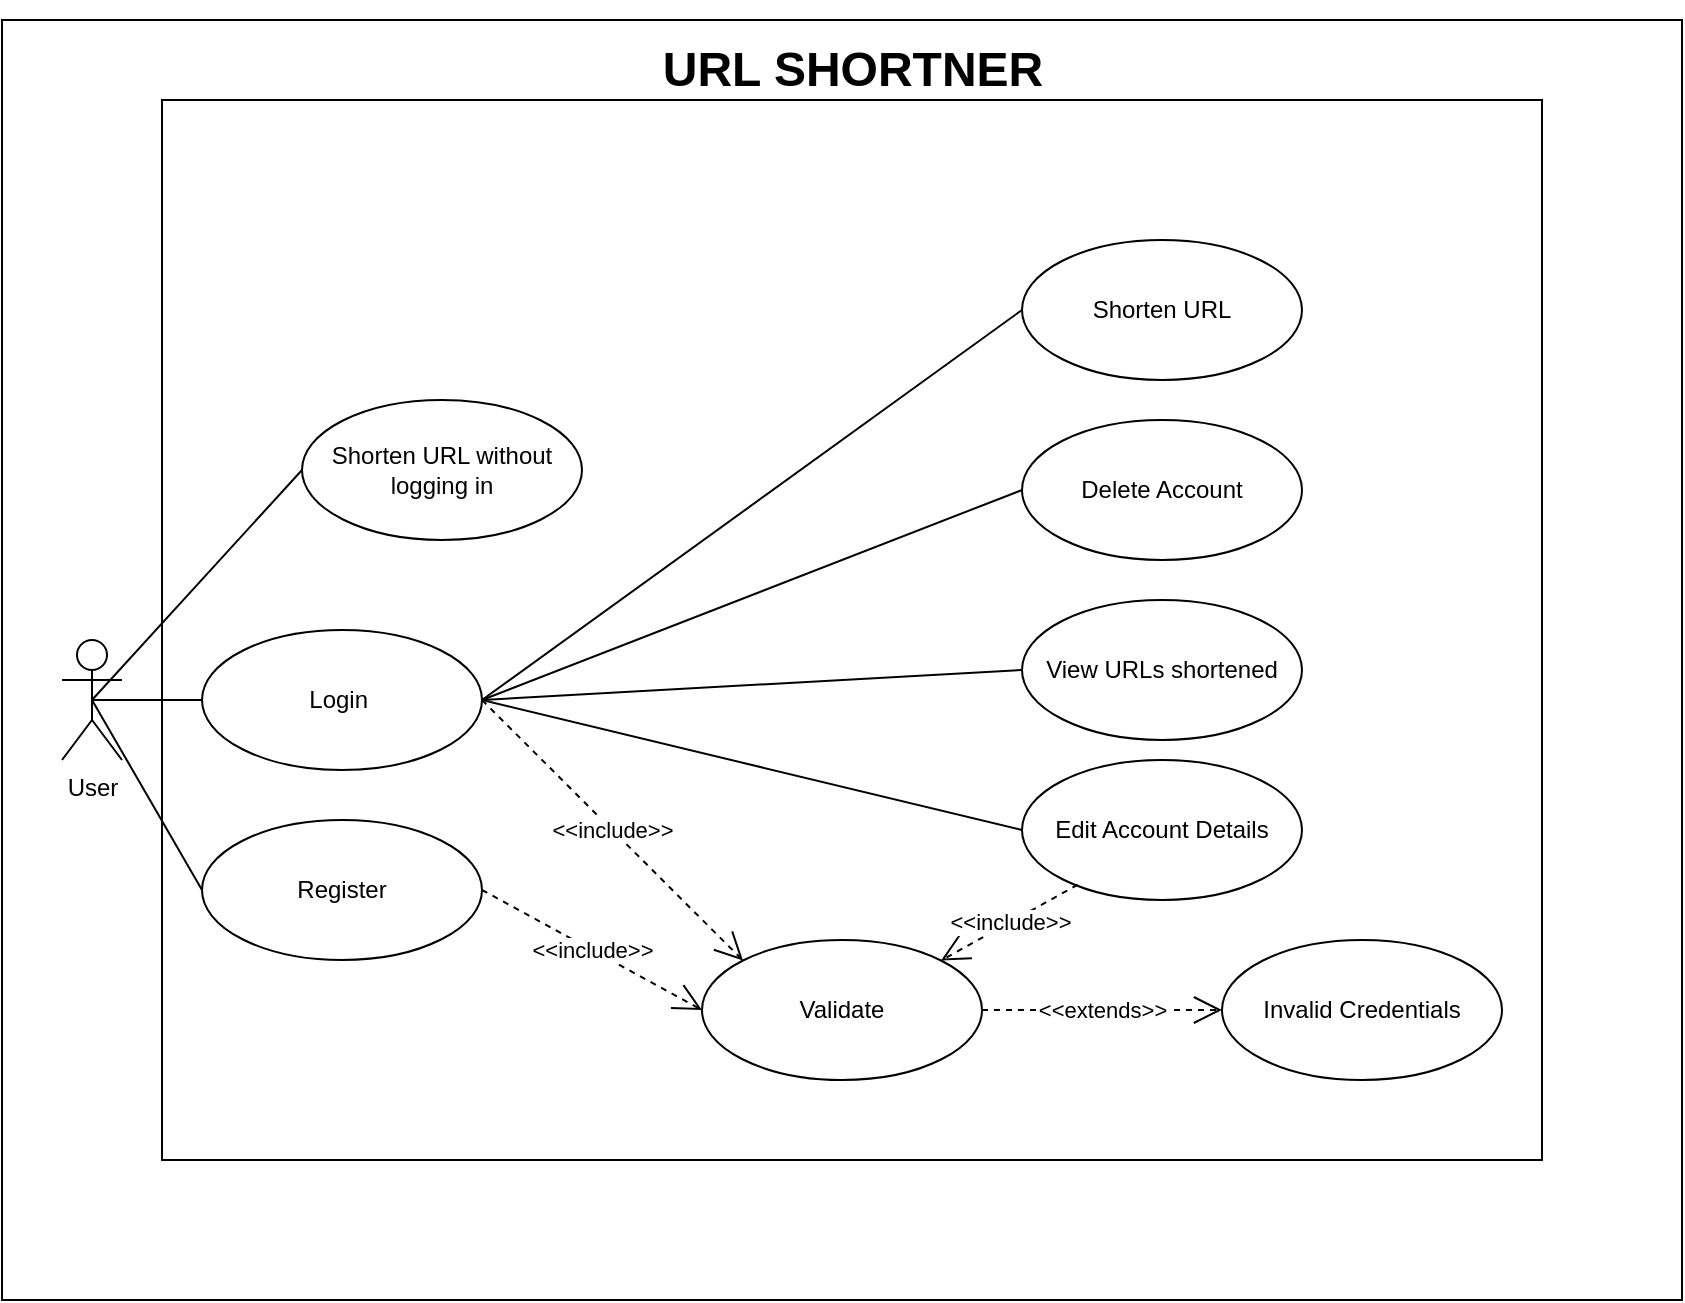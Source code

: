 <mxfile version="27.0.9" pages="2">
  <diagram name="Use Case" id="kixrtDQn0MhDK0_qlTW3">
    <mxGraphModel dx="1709" dy="2057" grid="1" gridSize="10" guides="1" tooltips="1" connect="1" arrows="1" fold="1" page="1" pageScale="1" pageWidth="827" pageHeight="1169" math="0" shadow="0">
      <root>
        <mxCell id="0" />
        <mxCell id="1" parent="0" />
        <mxCell id="F0EFldAOLX5BfxiBOSsr-1" value="" style="rounded=0;whiteSpace=wrap;html=1;" vertex="1" parent="1">
          <mxGeometry x="50" width="840" height="640" as="geometry" />
        </mxCell>
        <mxCell id="sbd4OFcNJ4qo5RyhJCr4-1" value="" style="rounded=0;whiteSpace=wrap;html=1;" parent="1" vertex="1">
          <mxGeometry x="130" y="40" width="690" height="530" as="geometry" />
        </mxCell>
        <mxCell id="sbd4OFcNJ4qo5RyhJCr4-2" value="User" style="shape=umlActor;verticalLabelPosition=bottom;verticalAlign=top;html=1;outlineConnect=0;" parent="1" vertex="1">
          <mxGeometry x="80" y="310" width="30" height="60" as="geometry" />
        </mxCell>
        <mxCell id="sbd4OFcNJ4qo5RyhJCr4-3" value="Shorten URL without logging in" style="ellipse;whiteSpace=wrap;html=1;" parent="1" vertex="1">
          <mxGeometry x="200" y="190" width="140" height="70" as="geometry" />
        </mxCell>
        <mxCell id="sbd4OFcNJ4qo5RyhJCr4-4" value="Login&amp;nbsp;" style="ellipse;whiteSpace=wrap;html=1;" parent="1" vertex="1">
          <mxGeometry x="150" y="305" width="140" height="70" as="geometry" />
        </mxCell>
        <mxCell id="sbd4OFcNJ4qo5RyhJCr4-5" value="Register" style="ellipse;whiteSpace=wrap;html=1;" parent="1" vertex="1">
          <mxGeometry x="150" y="400" width="140" height="70" as="geometry" />
        </mxCell>
        <mxCell id="sbd4OFcNJ4qo5RyhJCr4-7" value="" style="endArrow=none;html=1;rounded=0;exitX=0.5;exitY=0.5;exitDx=0;exitDy=0;exitPerimeter=0;entryX=0;entryY=0.5;entryDx=0;entryDy=0;" parent="1" source="sbd4OFcNJ4qo5RyhJCr4-2" target="sbd4OFcNJ4qo5RyhJCr4-3" edge="1">
          <mxGeometry width="50" height="50" relative="1" as="geometry">
            <mxPoint x="390" y="330" as="sourcePoint" />
            <mxPoint x="440" y="280" as="targetPoint" />
          </mxGeometry>
        </mxCell>
        <mxCell id="sbd4OFcNJ4qo5RyhJCr4-8" value="" style="endArrow=none;html=1;rounded=0;exitX=0.5;exitY=0.5;exitDx=0;exitDy=0;exitPerimeter=0;entryX=0;entryY=0.5;entryDx=0;entryDy=0;" parent="1" source="sbd4OFcNJ4qo5RyhJCr4-2" target="sbd4OFcNJ4qo5RyhJCr4-4" edge="1">
          <mxGeometry width="50" height="50" relative="1" as="geometry">
            <mxPoint x="390" y="330" as="sourcePoint" />
            <mxPoint x="440" y="280" as="targetPoint" />
          </mxGeometry>
        </mxCell>
        <mxCell id="sbd4OFcNJ4qo5RyhJCr4-9" value="" style="endArrow=none;html=1;rounded=0;exitX=0.5;exitY=0.5;exitDx=0;exitDy=0;exitPerimeter=0;entryX=0;entryY=0.5;entryDx=0;entryDy=0;" parent="1" source="sbd4OFcNJ4qo5RyhJCr4-2" target="sbd4OFcNJ4qo5RyhJCr4-5" edge="1">
          <mxGeometry width="50" height="50" relative="1" as="geometry">
            <mxPoint x="390" y="330" as="sourcePoint" />
            <mxPoint x="440" y="280" as="targetPoint" />
          </mxGeometry>
        </mxCell>
        <mxCell id="sbd4OFcNJ4qo5RyhJCr4-12" value="Validate" style="ellipse;whiteSpace=wrap;html=1;" parent="1" vertex="1">
          <mxGeometry x="400" y="460" width="140" height="70" as="geometry" />
        </mxCell>
        <mxCell id="sbd4OFcNJ4qo5RyhJCr4-13" value="Delete Account" style="ellipse;whiteSpace=wrap;html=1;" parent="1" vertex="1">
          <mxGeometry x="560" y="200" width="140" height="70" as="geometry" />
        </mxCell>
        <mxCell id="sbd4OFcNJ4qo5RyhJCr4-14" value="Edit Account Details" style="ellipse;whiteSpace=wrap;html=1;" parent="1" vertex="1">
          <mxGeometry x="560" y="370" width="140" height="70" as="geometry" />
        </mxCell>
        <mxCell id="sbd4OFcNJ4qo5RyhJCr4-15" value="Shorten URL&lt;span style=&quot;color: rgba(0, 0, 0, 0); font-family: monospace; font-size: 0px; text-align: start; text-wrap-mode: nowrap;&quot;&gt;%3CmxGraphModel%3E%3Croot%3E%3CmxCell%20id%3D%220%22%2F%3E%3CmxCell%20id%3D%221%22%20parent%3D%220%22%2F%3E%3CmxCell%20id%3D%222%22%20value%3D%22Delete%20Account%22%20style%3D%22ellipse%3BwhiteSpace%3Dwrap%3Bhtml%3D1%3B%22%20vertex%3D%221%22%20parent%3D%221%22%3E%3CmxGeometry%20x%3D%22330%22%20y%3D%22300%22%20width%3D%22140%22%20height%3D%2270%22%20as%3D%22geometry%22%2F%3E%3C%2FmxCell%3E%3C%2Froot%3E%3C%2FmxGraphModel%3E&lt;/span&gt;&lt;span style=&quot;color: rgba(0, 0, 0, 0); font-family: monospace; font-size: 0px; text-align: start; text-wrap-mode: nowrap;&quot;&gt;%3CmxGraphModel%3E%3Croot%3E%3CmxCell%20id%3D%220%22%2F%3E%3CmxCell%20id%3D%221%22%20parent%3D%220%22%2F%3E%3CmxCell%20id%3D%222%22%20value%3D%22Delete%20Account%22%20style%3D%22ellipse%3BwhiteSpace%3Dwrap%3Bhtml%3D1%3B%22%20vertex%3D%221%22%20parent%3D%221%22%3E%3CmxGeometry%20x%3D%22330%22%20y%3D%22300%22%20width%3D%22140%22%20height%3D%2270%22%20as%3D%22geometry%22%2F%3E%3C%2FmxCell%3E%3C%2Froot%3E%3C%2FmxGraphModel%3E&lt;/span&gt;" style="ellipse;whiteSpace=wrap;html=1;" parent="1" vertex="1">
          <mxGeometry x="560" y="110" width="140" height="70" as="geometry" />
        </mxCell>
        <mxCell id="sbd4OFcNJ4qo5RyhJCr4-16" value="View URLs shortened" style="ellipse;whiteSpace=wrap;html=1;" parent="1" vertex="1">
          <mxGeometry x="560" y="290" width="140" height="70" as="geometry" />
        </mxCell>
        <mxCell id="sbd4OFcNJ4qo5RyhJCr4-17" value="" style="endArrow=none;html=1;rounded=0;entryX=0;entryY=0.5;entryDx=0;entryDy=0;exitX=1;exitY=0.5;exitDx=0;exitDy=0;" parent="1" source="sbd4OFcNJ4qo5RyhJCr4-4" target="sbd4OFcNJ4qo5RyhJCr4-15" edge="1">
          <mxGeometry width="50" height="50" relative="1" as="geometry">
            <mxPoint x="400" y="420" as="sourcePoint" />
            <mxPoint x="450" y="370" as="targetPoint" />
          </mxGeometry>
        </mxCell>
        <mxCell id="sbd4OFcNJ4qo5RyhJCr4-18" value="" style="endArrow=none;html=1;rounded=0;exitX=1;exitY=0.5;exitDx=0;exitDy=0;entryX=0;entryY=0.5;entryDx=0;entryDy=0;" parent="1" source="sbd4OFcNJ4qo5RyhJCr4-4" target="sbd4OFcNJ4qo5RyhJCr4-13" edge="1">
          <mxGeometry width="50" height="50" relative="1" as="geometry">
            <mxPoint x="290" y="495" as="sourcePoint" />
            <mxPoint x="343" y="350" as="targetPoint" />
          </mxGeometry>
        </mxCell>
        <mxCell id="sbd4OFcNJ4qo5RyhJCr4-19" value="" style="endArrow=none;html=1;rounded=0;exitX=1;exitY=0.5;exitDx=0;exitDy=0;entryX=0;entryY=0.5;entryDx=0;entryDy=0;" parent="1" source="sbd4OFcNJ4qo5RyhJCr4-4" target="sbd4OFcNJ4qo5RyhJCr4-14" edge="1">
          <mxGeometry width="50" height="50" relative="1" as="geometry">
            <mxPoint x="280" y="395" as="sourcePoint" />
            <mxPoint x="333" y="350" as="targetPoint" />
          </mxGeometry>
        </mxCell>
        <mxCell id="sbd4OFcNJ4qo5RyhJCr4-22" value="" style="endArrow=none;html=1;rounded=0;exitX=1;exitY=0.5;exitDx=0;exitDy=0;entryX=0;entryY=0.5;entryDx=0;entryDy=0;" parent="1" source="sbd4OFcNJ4qo5RyhJCr4-4" target="sbd4OFcNJ4qo5RyhJCr4-16" edge="1">
          <mxGeometry width="50" height="50" relative="1" as="geometry">
            <mxPoint x="360" y="365" as="sourcePoint" />
            <mxPoint x="510" y="310" as="targetPoint" />
          </mxGeometry>
        </mxCell>
        <mxCell id="sbd4OFcNJ4qo5RyhJCr4-23" value="&amp;lt;&amp;lt;include&amp;gt;&amp;gt;" style="endArrow=open;endSize=12;dashed=1;html=1;rounded=0;exitX=1;exitY=0.5;exitDx=0;exitDy=0;entryX=0;entryY=0.5;entryDx=0;entryDy=0;" parent="1" source="sbd4OFcNJ4qo5RyhJCr4-5" target="sbd4OFcNJ4qo5RyhJCr4-12" edge="1">
          <mxGeometry width="160" relative="1" as="geometry">
            <mxPoint x="490" y="360" as="sourcePoint" />
            <mxPoint x="650" y="360" as="targetPoint" />
          </mxGeometry>
        </mxCell>
        <mxCell id="sbd4OFcNJ4qo5RyhJCr4-26" value="&amp;lt;&amp;lt;include&amp;gt;&amp;gt;" style="endArrow=open;endSize=12;dashed=1;html=1;rounded=0;exitX=1;exitY=0.5;exitDx=0;exitDy=0;entryX=0;entryY=0;entryDx=0;entryDy=0;" parent="1" source="sbd4OFcNJ4qo5RyhJCr4-4" target="sbd4OFcNJ4qo5RyhJCr4-12" edge="1">
          <mxGeometry width="160" relative="1" as="geometry">
            <mxPoint x="290" y="440" as="sourcePoint" />
            <mxPoint x="331" y="485" as="targetPoint" />
          </mxGeometry>
        </mxCell>
        <mxCell id="sbd4OFcNJ4qo5RyhJCr4-28" value="Invalid Credentials" style="ellipse;whiteSpace=wrap;html=1;" parent="1" vertex="1">
          <mxGeometry x="660" y="460" width="140" height="70" as="geometry" />
        </mxCell>
        <mxCell id="sbd4OFcNJ4qo5RyhJCr4-29" value="&amp;lt;&amp;lt;extends&amp;gt;&amp;gt;" style="endArrow=open;endSize=12;dashed=1;html=1;rounded=0;entryX=0;entryY=0.5;entryDx=0;entryDy=0;exitX=1;exitY=0.5;exitDx=0;exitDy=0;" parent="1" source="sbd4OFcNJ4qo5RyhJCr4-12" target="sbd4OFcNJ4qo5RyhJCr4-28" edge="1">
          <mxGeometry width="160" relative="1" as="geometry">
            <mxPoint x="650" y="340" as="sourcePoint" />
            <mxPoint x="490" y="340" as="targetPoint" />
            <mxPoint as="offset" />
          </mxGeometry>
        </mxCell>
        <mxCell id="FxyXPH0B5JIi9b4XeRQZ-2" value="&amp;lt;&amp;lt;include&amp;gt;&amp;gt;" style="endArrow=open;endSize=12;dashed=1;html=1;rounded=0;entryX=1;entryY=0;entryDx=0;entryDy=0;exitX=0.199;exitY=0.891;exitDx=0;exitDy=0;exitPerimeter=0;" parent="1" source="sbd4OFcNJ4qo5RyhJCr4-14" target="sbd4OFcNJ4qo5RyhJCr4-12" edge="1">
          <mxGeometry width="160" relative="1" as="geometry">
            <mxPoint x="650" y="400" as="sourcePoint" />
            <mxPoint x="810" y="400" as="targetPoint" />
          </mxGeometry>
        </mxCell>
        <mxCell id="-KgpDp_r5ZCXZlK76qKX-1" value="&lt;h1&gt;&lt;font style=&quot;font-size: 24px;&quot;&gt;URL SHORTNER&lt;/font&gt;&lt;/h1&gt;" style="text;html=1;align=center;verticalAlign=middle;resizable=0;points=[];autosize=1;strokeColor=none;fillColor=none;" parent="1" vertex="1">
          <mxGeometry x="370" y="-10" width="210" height="70" as="geometry" />
        </mxCell>
      </root>
    </mxGraphModel>
  </diagram>
  <diagram id="GWI04MvHaT7g4ANawzWU" name="Class Diagram">
    <mxGraphModel dx="1111" dy="1746" grid="1" gridSize="10" guides="1" tooltips="1" connect="1" arrows="1" fold="1" page="1" pageScale="1" pageWidth="827" pageHeight="1169" math="0" shadow="0">
      <root>
        <mxCell id="0" />
        <mxCell id="1" parent="0" />
        <mxCell id="rrAxvfvYzbiEd9fzcFo0-1" value="URL" style="swimlane;fontStyle=1;align=center;verticalAlign=top;childLayout=stackLayout;horizontal=1;startSize=26;horizontalStack=0;resizeParent=1;resizeParentMax=0;resizeLast=0;collapsible=1;marginBottom=0;whiteSpace=wrap;html=1;" parent="1" vertex="1">
          <mxGeometry x="90" y="240" width="190" height="216" as="geometry" />
        </mxCell>
        <mxCell id="rrAxvfvYzbiEd9fzcFo0-2" value="- userId: String" style="text;strokeColor=none;fillColor=none;align=left;verticalAlign=top;spacingLeft=4;spacingRight=4;overflow=hidden;rotatable=0;points=[[0,0.5],[1,0.5]];portConstraint=eastwest;whiteSpace=wrap;html=1;" parent="rrAxvfvYzbiEd9fzcFo0-1" vertex="1">
          <mxGeometry y="26" width="190" height="26" as="geometry" />
        </mxCell>
        <mxCell id="rrAxvfvYzbiEd9fzcFo0-15" value="- original: String" style="text;strokeColor=none;fillColor=none;align=left;verticalAlign=top;spacingLeft=4;spacingRight=4;overflow=hidden;rotatable=0;points=[[0,0.5],[1,0.5]];portConstraint=eastwest;whiteSpace=wrap;html=1;" parent="rrAxvfvYzbiEd9fzcFo0-1" vertex="1">
          <mxGeometry y="52" width="190" height="26" as="geometry" />
        </mxCell>
        <mxCell id="rrAxvfvYzbiEd9fzcFo0-16" value="- shorten: String" style="text;strokeColor=none;fillColor=none;align=left;verticalAlign=top;spacingLeft=4;spacingRight=4;overflow=hidden;rotatable=0;points=[[0,0.5],[1,0.5]];portConstraint=eastwest;whiteSpace=wrap;html=1;" parent="rrAxvfvYzbiEd9fzcFo0-1" vertex="1">
          <mxGeometry y="78" width="190" height="26" as="geometry" />
        </mxCell>
        <mxCell id="rrAxvfvYzbiEd9fzcFo0-18" value="- clicks: int" style="text;strokeColor=none;fillColor=none;align=left;verticalAlign=top;spacingLeft=4;spacingRight=4;overflow=hidden;rotatable=0;points=[[0,0.5],[1,0.5]];portConstraint=eastwest;whiteSpace=wrap;html=1;" parent="rrAxvfvYzbiEd9fzcFo0-1" vertex="1">
          <mxGeometry y="104" width="190" height="26" as="geometry" />
        </mxCell>
        <mxCell id="rrAxvfvYzbiEd9fzcFo0-17" value="- createdOn: Instant" style="text;strokeColor=none;fillColor=none;align=left;verticalAlign=top;spacingLeft=4;spacingRight=4;overflow=hidden;rotatable=0;points=[[0,0.5],[1,0.5]];portConstraint=eastwest;whiteSpace=wrap;html=1;" parent="rrAxvfvYzbiEd9fzcFo0-1" vertex="1">
          <mxGeometry y="130" width="190" height="26" as="geometry" />
        </mxCell>
        <mxCell id="rrAxvfvYzbiEd9fzcFo0-45" value="- dateOfLastAccessed: Instant" style="text;strokeColor=none;fillColor=none;align=left;verticalAlign=top;spacingLeft=4;spacingRight=4;overflow=hidden;rotatable=0;points=[[0,0.5],[1,0.5]];portConstraint=eastwest;whiteSpace=wrap;html=1;" parent="rrAxvfvYzbiEd9fzcFo0-1" vertex="1">
          <mxGeometry y="156" width="190" height="26" as="geometry" />
        </mxCell>
        <mxCell id="rrAxvfvYzbiEd9fzcFo0-3" value="" style="line;strokeWidth=1;fillColor=none;align=left;verticalAlign=middle;spacingTop=-1;spacingLeft=3;spacingRight=3;rotatable=0;labelPosition=right;points=[];portConstraint=eastwest;strokeColor=inherit;" parent="rrAxvfvYzbiEd9fzcFo0-1" vertex="1">
          <mxGeometry y="182" width="190" height="8" as="geometry" />
        </mxCell>
        <mxCell id="rrAxvfvYzbiEd9fzcFo0-4" value="+ Setters and Getters" style="text;strokeColor=none;fillColor=none;align=left;verticalAlign=top;spacingLeft=4;spacingRight=4;overflow=hidden;rotatable=0;points=[[0,0.5],[1,0.5]];portConstraint=eastwest;whiteSpace=wrap;html=1;" parent="rrAxvfvYzbiEd9fzcFo0-1" vertex="1">
          <mxGeometry y="190" width="190" height="26" as="geometry" />
        </mxCell>
        <mxCell id="rrAxvfvYzbiEd9fzcFo0-5" value="User" style="swimlane;fontStyle=1;align=center;verticalAlign=top;childLayout=stackLayout;horizontal=1;startSize=26;horizontalStack=0;resizeParent=1;resizeParentMax=0;resizeLast=0;collapsible=1;marginBottom=0;whiteSpace=wrap;html=1;" parent="1" vertex="1">
          <mxGeometry x="440" y="230" width="160" height="242" as="geometry" />
        </mxCell>
        <mxCell id="rrAxvfvYzbiEd9fzcFo0-13" value="- id: String" style="text;strokeColor=none;fillColor=none;align=left;verticalAlign=top;spacingLeft=4;spacingRight=4;overflow=hidden;rotatable=0;points=[[0,0.5],[1,0.5]];portConstraint=eastwest;whiteSpace=wrap;html=1;" parent="rrAxvfvYzbiEd9fzcFo0-5" vertex="1">
          <mxGeometry y="26" width="160" height="26" as="geometry" />
        </mxCell>
        <mxCell id="rrAxvfvYzbiEd9fzcFo0-6" value="- firstname: String" style="text;strokeColor=none;fillColor=none;align=left;verticalAlign=top;spacingLeft=4;spacingRight=4;overflow=hidden;rotatable=0;points=[[0,0.5],[1,0.5]];portConstraint=eastwest;whiteSpace=wrap;html=1;" parent="rrAxvfvYzbiEd9fzcFo0-5" vertex="1">
          <mxGeometry y="52" width="160" height="26" as="geometry" />
        </mxCell>
        <mxCell id="rrAxvfvYzbiEd9fzcFo0-9" value="- lastname: String" style="text;strokeColor=none;fillColor=none;align=left;verticalAlign=top;spacingLeft=4;spacingRight=4;overflow=hidden;rotatable=0;points=[[0,0.5],[1,0.5]];portConstraint=eastwest;whiteSpace=wrap;html=1;" parent="rrAxvfvYzbiEd9fzcFo0-5" vertex="1">
          <mxGeometry y="78" width="160" height="26" as="geometry" />
        </mxCell>
        <mxCell id="rrAxvfvYzbiEd9fzcFo0-10" value="- username: String" style="text;strokeColor=none;fillColor=none;align=left;verticalAlign=top;spacingLeft=4;spacingRight=4;overflow=hidden;rotatable=0;points=[[0,0.5],[1,0.5]];portConstraint=eastwest;whiteSpace=wrap;html=1;" parent="rrAxvfvYzbiEd9fzcFo0-5" vertex="1">
          <mxGeometry y="104" width="160" height="26" as="geometry" />
        </mxCell>
        <mxCell id="rrAxvfvYzbiEd9fzcFo0-11" value="- email: String" style="text;strokeColor=none;fillColor=none;align=left;verticalAlign=top;spacingLeft=4;spacingRight=4;overflow=hidden;rotatable=0;points=[[0,0.5],[1,0.5]];portConstraint=eastwest;whiteSpace=wrap;html=1;" parent="rrAxvfvYzbiEd9fzcFo0-5" vertex="1">
          <mxGeometry y="130" width="160" height="26" as="geometry" />
        </mxCell>
        <mxCell id="rrAxvfvYzbiEd9fzcFo0-12" value="- createdOn: Instant" style="text;strokeColor=none;fillColor=none;align=left;verticalAlign=top;spacingLeft=4;spacingRight=4;overflow=hidden;rotatable=0;points=[[0,0.5],[1,0.5]];portConstraint=eastwest;whiteSpace=wrap;html=1;" parent="rrAxvfvYzbiEd9fzcFo0-5" vertex="1">
          <mxGeometry y="156" width="160" height="26" as="geometry" />
        </mxCell>
        <mxCell id="rrAxvfvYzbiEd9fzcFo0-14" value="- lastModified: Instant" style="text;strokeColor=none;fillColor=none;align=left;verticalAlign=top;spacingLeft=4;spacingRight=4;overflow=hidden;rotatable=0;points=[[0,0.5],[1,0.5]];portConstraint=eastwest;whiteSpace=wrap;html=1;" parent="rrAxvfvYzbiEd9fzcFo0-5" vertex="1">
          <mxGeometry y="182" width="160" height="26" as="geometry" />
        </mxCell>
        <mxCell id="rrAxvfvYzbiEd9fzcFo0-7" value="" style="line;strokeWidth=1;fillColor=none;align=left;verticalAlign=middle;spacingTop=-1;spacingLeft=3;spacingRight=3;rotatable=0;labelPosition=right;points=[];portConstraint=eastwest;strokeColor=inherit;" parent="rrAxvfvYzbiEd9fzcFo0-5" vertex="1">
          <mxGeometry y="208" width="160" height="8" as="geometry" />
        </mxCell>
        <mxCell id="rrAxvfvYzbiEd9fzcFo0-8" value="+ Setters and Getters" style="text;strokeColor=none;fillColor=none;align=left;verticalAlign=top;spacingLeft=4;spacingRight=4;overflow=hidden;rotatable=0;points=[[0,0.5],[1,0.5]];portConstraint=eastwest;whiteSpace=wrap;html=1;" parent="rrAxvfvYzbiEd9fzcFo0-5" vertex="1">
          <mxGeometry y="216" width="160" height="26" as="geometry" />
        </mxCell>
        <mxCell id="rrAxvfvYzbiEd9fzcFo0-21" value="URLRepo" style="swimlane;fontStyle=1;align=center;verticalAlign=top;childLayout=stackLayout;horizontal=1;startSize=26;horizontalStack=0;resizeParent=1;resizeParentMax=0;resizeLast=0;collapsible=1;marginBottom=0;whiteSpace=wrap;html=1;" parent="1" vertex="1">
          <mxGeometry x="70" y="-200" width="160" height="216" as="geometry" />
        </mxCell>
        <mxCell id="rrAxvfvYzbiEd9fzcFo0-22" value="- urlRepo: List&amp;lt;URL&amp;gt;" style="text;strokeColor=none;fillColor=none;align=left;verticalAlign=top;spacingLeft=4;spacingRight=4;overflow=hidden;rotatable=0;points=[[0,0.5],[1,0.5]];portConstraint=eastwest;whiteSpace=wrap;html=1;" parent="rrAxvfvYzbiEd9fzcFo0-21" vertex="1">
          <mxGeometry y="26" width="160" height="26" as="geometry" />
        </mxCell>
        <mxCell id="rrAxvfvYzbiEd9fzcFo0-23" value="" style="line;strokeWidth=1;fillColor=none;align=left;verticalAlign=middle;spacingTop=-1;spacingLeft=3;spacingRight=3;rotatable=0;labelPosition=right;points=[];portConstraint=eastwest;strokeColor=inherit;" parent="rrAxvfvYzbiEd9fzcFo0-21" vertex="1">
          <mxGeometry y="52" width="160" height="8" as="geometry" />
        </mxCell>
        <mxCell id="rrAxvfvYzbiEd9fzcFo0-41" value="+ count(): long" style="text;strokeColor=none;fillColor=none;align=left;verticalAlign=top;spacingLeft=4;spacingRight=4;overflow=hidden;rotatable=0;points=[[0,0.5],[1,0.5]];portConstraint=eastwest;whiteSpace=wrap;html=1;" parent="rrAxvfvYzbiEd9fzcFo0-21" vertex="1">
          <mxGeometry y="60" width="160" height="26" as="geometry" />
        </mxCell>
        <mxCell id="rrAxvfvYzbiEd9fzcFo0-24" value="+ save(URL): URL" style="text;strokeColor=none;fillColor=none;align=left;verticalAlign=top;spacingLeft=4;spacingRight=4;overflow=hidden;rotatable=0;points=[[0,0.5],[1,0.5]];portConstraint=eastwest;whiteSpace=wrap;html=1;" parent="rrAxvfvYzbiEd9fzcFo0-21" vertex="1">
          <mxGeometry y="86" width="160" height="26" as="geometry" />
        </mxCell>
        <mxCell id="rrAxvfvYzbiEd9fzcFo0-39" value="+ findByShorten(URL): URL" style="text;strokeColor=none;fillColor=none;align=left;verticalAlign=top;spacingLeft=4;spacingRight=4;overflow=hidden;rotatable=0;points=[[0,0.5],[1,0.5]];portConstraint=eastwest;whiteSpace=wrap;html=1;" parent="rrAxvfvYzbiEd9fzcFo0-21" vertex="1">
          <mxGeometry y="112" width="160" height="26" as="geometry" />
        </mxCell>
        <mxCell id="rrAxvfvYzbiEd9fzcFo0-43" value="+ delete(URL): void" style="text;strokeColor=none;fillColor=none;align=left;verticalAlign=top;spacingLeft=4;spacingRight=4;overflow=hidden;rotatable=0;points=[[0,0.5],[1,0.5]];portConstraint=eastwest;whiteSpace=wrap;html=1;" parent="rrAxvfvYzbiEd9fzcFo0-21" vertex="1">
          <mxGeometry y="138" width="160" height="26" as="geometry" />
        </mxCell>
        <mxCell id="rrAxvfvYzbiEd9fzcFo0-44" value="+ deleteAll(): void" style="text;strokeColor=none;fillColor=none;align=left;verticalAlign=top;spacingLeft=4;spacingRight=4;overflow=hidden;rotatable=0;points=[[0,0.5],[1,0.5]];portConstraint=eastwest;whiteSpace=wrap;html=1;" parent="rrAxvfvYzbiEd9fzcFo0-21" vertex="1">
          <mxGeometry y="164" width="160" height="26" as="geometry" />
        </mxCell>
        <mxCell id="rrAxvfvYzbiEd9fzcFo0-46" value="+ findAll(URL): List&amp;lt;URL&amp;gt;" style="text;strokeColor=none;fillColor=none;align=left;verticalAlign=top;spacingLeft=4;spacingRight=4;overflow=hidden;rotatable=0;points=[[0,0.5],[1,0.5]];portConstraint=eastwest;whiteSpace=wrap;html=1;" parent="rrAxvfvYzbiEd9fzcFo0-21" vertex="1">
          <mxGeometry y="190" width="160" height="26" as="geometry" />
        </mxCell>
        <mxCell id="rrAxvfvYzbiEd9fzcFo0-26" value="Users" style="swimlane;fontStyle=1;align=center;verticalAlign=top;childLayout=stackLayout;horizontal=1;startSize=26;horizontalStack=0;resizeParent=1;resizeParentMax=0;resizeLast=0;collapsible=1;marginBottom=0;whiteSpace=wrap;html=1;" parent="1" vertex="1">
          <mxGeometry x="400" y="-200" width="220" height="294" as="geometry" />
        </mxCell>
        <mxCell id="rrAxvfvYzbiEd9fzcFo0-27" value="- users: List&amp;lt;User&amp;gt;" style="text;strokeColor=none;fillColor=none;align=left;verticalAlign=top;spacingLeft=4;spacingRight=4;overflow=hidden;rotatable=0;points=[[0,0.5],[1,0.5]];portConstraint=eastwest;whiteSpace=wrap;html=1;" parent="rrAxvfvYzbiEd9fzcFo0-26" vertex="1">
          <mxGeometry y="26" width="220" height="26" as="geometry" />
        </mxCell>
        <mxCell id="rrAxvfvYzbiEd9fzcFo0-28" value="" style="line;strokeWidth=1;fillColor=none;align=left;verticalAlign=middle;spacingTop=-1;spacingLeft=3;spacingRight=3;rotatable=0;labelPosition=right;points=[];portConstraint=eastwest;strokeColor=inherit;" parent="rrAxvfvYzbiEd9fzcFo0-26" vertex="1">
          <mxGeometry y="52" width="220" height="8" as="geometry" />
        </mxCell>
        <mxCell id="rrAxvfvYzbiEd9fzcFo0-40" value="+ count(): long" style="text;strokeColor=none;fillColor=none;align=left;verticalAlign=top;spacingLeft=4;spacingRight=4;overflow=hidden;rotatable=0;points=[[0,0.5],[1,0.5]];portConstraint=eastwest;whiteSpace=wrap;html=1;" parent="rrAxvfvYzbiEd9fzcFo0-26" vertex="1">
          <mxGeometry y="60" width="220" height="26" as="geometry" />
        </mxCell>
        <mxCell id="rrAxvfvYzbiEd9fzcFo0-29" value="+ findUserById(String): User" style="text;strokeColor=none;fillColor=none;align=left;verticalAlign=top;spacingLeft=4;spacingRight=4;overflow=hidden;rotatable=0;points=[[0,0.5],[1,0.5]];portConstraint=eastwest;whiteSpace=wrap;html=1;" parent="rrAxvfvYzbiEd9fzcFo0-26" vertex="1">
          <mxGeometry y="86" width="220" height="26" as="geometry" />
        </mxCell>
        <mxCell id="rrAxvfvYzbiEd9fzcFo0-30" value="+ findUserByEmail(String): User" style="text;strokeColor=none;fillColor=none;align=left;verticalAlign=top;spacingLeft=4;spacingRight=4;overflow=hidden;rotatable=0;points=[[0,0.5],[1,0.5]];portConstraint=eastwest;whiteSpace=wrap;html=1;" parent="rrAxvfvYzbiEd9fzcFo0-26" vertex="1">
          <mxGeometry y="112" width="220" height="26" as="geometry" />
        </mxCell>
        <mxCell id="rrAxvfvYzbiEd9fzcFo0-31" value="+ findUserByUsername(String): User" style="text;strokeColor=none;fillColor=none;align=left;verticalAlign=top;spacingLeft=4;spacingRight=4;overflow=hidden;rotatable=0;points=[[0,0.5],[1,0.5]];portConstraint=eastwest;whiteSpace=wrap;html=1;" parent="rrAxvfvYzbiEd9fzcFo0-26" vertex="1">
          <mxGeometry y="138" width="220" height="26" as="geometry" />
        </mxCell>
        <mxCell id="rrAxvfvYzbiEd9fzcFo0-32" value="+ save(User): User" style="text;strokeColor=none;fillColor=none;align=left;verticalAlign=top;spacingLeft=4;spacingRight=4;overflow=hidden;rotatable=0;points=[[0,0.5],[1,0.5]];portConstraint=eastwest;whiteSpace=wrap;html=1;" parent="rrAxvfvYzbiEd9fzcFo0-26" vertex="1">
          <mxGeometry y="164" width="220" height="26" as="geometry" />
        </mxCell>
        <mxCell id="rrAxvfvYzbiEd9fzcFo0-42" value="+ findAll(): List&amp;lt;User&amp;gt;" style="text;strokeColor=none;fillColor=none;align=left;verticalAlign=top;spacingLeft=4;spacingRight=4;overflow=hidden;rotatable=0;points=[[0,0.5],[1,0.5]];portConstraint=eastwest;whiteSpace=wrap;html=1;" parent="rrAxvfvYzbiEd9fzcFo0-26" vertex="1">
          <mxGeometry y="190" width="220" height="26" as="geometry" />
        </mxCell>
        <mxCell id="rrAxvfvYzbiEd9fzcFo0-33" value="+ deleteUser(User): void" style="text;strokeColor=none;fillColor=none;align=left;verticalAlign=top;spacingLeft=4;spacingRight=4;overflow=hidden;rotatable=0;points=[[0,0.5],[1,0.5]];portConstraint=eastwest;whiteSpace=wrap;html=1;" parent="rrAxvfvYzbiEd9fzcFo0-26" vertex="1">
          <mxGeometry y="216" width="220" height="26" as="geometry" />
        </mxCell>
        <mxCell id="rrAxvfvYzbiEd9fzcFo0-34" value="+ deleteAll(User): void" style="text;strokeColor=none;fillColor=none;align=left;verticalAlign=top;spacingLeft=4;spacingRight=4;overflow=hidden;rotatable=0;points=[[0,0.5],[1,0.5]];portConstraint=eastwest;whiteSpace=wrap;html=1;" parent="rrAxvfvYzbiEd9fzcFo0-26" vertex="1">
          <mxGeometry y="242" width="220" height="26" as="geometry" />
        </mxCell>
        <mxCell id="rrAxvfvYzbiEd9fzcFo0-38" value="+ deleteById(String): void" style="text;strokeColor=none;fillColor=none;align=left;verticalAlign=top;spacingLeft=4;spacingRight=4;overflow=hidden;rotatable=0;points=[[0,0.5],[1,0.5]];portConstraint=eastwest;whiteSpace=wrap;html=1;" parent="rrAxvfvYzbiEd9fzcFo0-26" vertex="1">
          <mxGeometry y="268" width="220" height="26" as="geometry" />
        </mxCell>
        <mxCell id="rrAxvfvYzbiEd9fzcFo0-47" value="1" style="endArrow=open;html=1;endSize=12;startArrow=diamondThin;startSize=14;startFill=0;edgeStyle=orthogonalEdgeStyle;align=left;verticalAlign=bottom;rounded=0;entryX=0.5;entryY=0;entryDx=0;entryDy=0;" parent="1" source="rrAxvfvYzbiEd9fzcFo0-46" edge="1">
          <mxGeometry x="-0.823" y="11" relative="1" as="geometry">
            <mxPoint x="139.12" y="15.996" as="sourcePoint" />
            <mxPoint x="185" y="241.66" as="targetPoint" />
            <Array as="points">
              <mxPoint x="180" y="130" />
              <mxPoint x="185" y="130" />
            </Array>
            <mxPoint as="offset" />
          </mxGeometry>
        </mxCell>
        <mxCell id="rrAxvfvYzbiEd9fzcFo0-48" value="1...*" style="edgeLabel;html=1;align=center;verticalAlign=middle;resizable=0;points=[];" parent="rrAxvfvYzbiEd9fzcFo0-47" vertex="1" connectable="0">
          <mxGeometry x="0.783" y="1" relative="1" as="geometry">
            <mxPoint x="14" y="13" as="offset" />
          </mxGeometry>
        </mxCell>
        <mxCell id="rrAxvfvYzbiEd9fzcFo0-49" value="1" style="endArrow=open;html=1;endSize=12;startArrow=diamondThin;startSize=14;startFill=0;edgeStyle=orthogonalEdgeStyle;align=left;verticalAlign=bottom;rounded=0;exitX=0.446;exitY=1.027;exitDx=0;exitDy=0;exitPerimeter=0;" parent="1" source="rrAxvfvYzbiEd9fzcFo0-38" target="rrAxvfvYzbiEd9fzcFo0-5" edge="1">
          <mxGeometry x="-0.678" y="2" relative="1" as="geometry">
            <mxPoint x="340" y="140" as="sourcePoint" />
            <mxPoint x="500" y="140" as="targetPoint" />
            <mxPoint as="offset" />
          </mxGeometry>
        </mxCell>
        <mxCell id="rrAxvfvYzbiEd9fzcFo0-50" value="1...*" style="edgeLabel;html=1;align=center;verticalAlign=middle;resizable=0;points=[];" parent="rrAxvfvYzbiEd9fzcFo0-49" vertex="1" connectable="0">
          <mxGeometry x="0.857" relative="1" as="geometry">
            <mxPoint x="20" as="offset" />
          </mxGeometry>
        </mxCell>
        <mxCell id="rrAxvfvYzbiEd9fzcFo0-51" value="1" style="endArrow=open;html=1;endSize=12;startArrow=diamondThin;startSize=14;startFill=0;edgeStyle=orthogonalEdgeStyle;align=left;verticalAlign=bottom;rounded=0;exitX=0;exitY=0.083;exitDx=0;exitDy=0;exitPerimeter=0;entryX=0.998;entryY=0.047;entryDx=0;entryDy=0;entryPerimeter=0;" parent="1" edge="1">
          <mxGeometry x="-0.626" relative="1" as="geometry">
            <mxPoint x="440" y="251.086" as="sourcePoint" />
            <mxPoint x="279.62" y="251.152" as="targetPoint" />
            <mxPoint as="offset" />
          </mxGeometry>
        </mxCell>
        <mxCell id="rrAxvfvYzbiEd9fzcFo0-52" value="0...*" style="edgeLabel;html=1;align=center;verticalAlign=middle;resizable=0;points=[];" parent="rrAxvfvYzbiEd9fzcFo0-51" vertex="1" connectable="0">
          <mxGeometry x="0.816" y="-5" relative="1" as="geometry">
            <mxPoint x="11" y="-2" as="offset" />
          </mxGeometry>
        </mxCell>
        <mxCell id="rrAxvfvYzbiEd9fzcFo0-53" value="MainApplication" style="swimlane;fontStyle=1;align=center;verticalAlign=top;childLayout=stackLayout;horizontal=1;startSize=26;horizontalStack=0;resizeParent=1;resizeParentMax=0;resizeLast=0;collapsible=1;marginBottom=0;whiteSpace=wrap;html=1;" parent="1" vertex="1">
          <mxGeometry x="230" y="-460" width="160" height="112" as="geometry" />
        </mxCell>
        <mxCell id="rrAxvfvYzbiEd9fzcFo0-54" value="+ users: Users" style="text;strokeColor=none;fillColor=none;align=left;verticalAlign=top;spacingLeft=4;spacingRight=4;overflow=hidden;rotatable=0;points=[[0,0.5],[1,0.5]];portConstraint=eastwest;whiteSpace=wrap;html=1;" parent="rrAxvfvYzbiEd9fzcFo0-53" vertex="1">
          <mxGeometry y="26" width="160" height="26" as="geometry" />
        </mxCell>
        <mxCell id="rrAxvfvYzbiEd9fzcFo0-57" value="+ urlRepo: URLRepo" style="text;strokeColor=none;fillColor=none;align=left;verticalAlign=top;spacingLeft=4;spacingRight=4;overflow=hidden;rotatable=0;points=[[0,0.5],[1,0.5]];portConstraint=eastwest;whiteSpace=wrap;html=1;" parent="rrAxvfvYzbiEd9fzcFo0-53" vertex="1">
          <mxGeometry y="52" width="160" height="26" as="geometry" />
        </mxCell>
        <mxCell id="rrAxvfvYzbiEd9fzcFo0-55" value="" style="line;strokeWidth=1;fillColor=none;align=left;verticalAlign=middle;spacingTop=-1;spacingLeft=3;spacingRight=3;rotatable=0;labelPosition=right;points=[];portConstraint=eastwest;strokeColor=inherit;" parent="rrAxvfvYzbiEd9fzcFo0-53" vertex="1">
          <mxGeometry y="78" width="160" height="8" as="geometry" />
        </mxCell>
        <mxCell id="rrAxvfvYzbiEd9fzcFo0-56" value="+ method(type): type" style="text;strokeColor=none;fillColor=none;align=left;verticalAlign=top;spacingLeft=4;spacingRight=4;overflow=hidden;rotatable=0;points=[[0,0.5],[1,0.5]];portConstraint=eastwest;whiteSpace=wrap;html=1;" parent="rrAxvfvYzbiEd9fzcFo0-53" vertex="1">
          <mxGeometry y="86" width="160" height="26" as="geometry" />
        </mxCell>
        <mxCell id="rrAxvfvYzbiEd9fzcFo0-58" value="1" style="endArrow=open;html=1;endSize=12;startArrow=diamondThin;startSize=14;startFill=1;edgeStyle=orthogonalEdgeStyle;align=left;verticalAlign=bottom;rounded=0;entryX=0.5;entryY=0;entryDx=0;entryDy=0;exitX=0.171;exitY=1.019;exitDx=0;exitDy=0;exitPerimeter=0;" parent="1" source="rrAxvfvYzbiEd9fzcFo0-56" target="rrAxvfvYzbiEd9fzcFo0-21" edge="1">
          <mxGeometry x="-0.784" y="3" relative="1" as="geometry">
            <mxPoint x="220" y="-380" as="sourcePoint" />
            <mxPoint x="380" y="-380" as="targetPoint" />
            <mxPoint as="offset" />
          </mxGeometry>
        </mxCell>
        <mxCell id="rrAxvfvYzbiEd9fzcFo0-59" value="1" style="endArrow=open;html=1;endSize=12;startArrow=diamondThin;startSize=14;startFill=1;edgeStyle=orthogonalEdgeStyle;align=left;verticalAlign=bottom;rounded=0;entryX=0.5;entryY=0;entryDx=0;entryDy=0;exitX=0.718;exitY=0.987;exitDx=0;exitDy=0;exitPerimeter=0;" parent="1" source="rrAxvfvYzbiEd9fzcFo0-56" target="rrAxvfvYzbiEd9fzcFo0-26" edge="1">
          <mxGeometry x="-0.819" y="5" relative="1" as="geometry">
            <mxPoint x="357" y="-280" as="sourcePoint" />
            <mxPoint x="250" y="-132" as="targetPoint" />
            <mxPoint as="offset" />
          </mxGeometry>
        </mxCell>
      </root>
    </mxGraphModel>
  </diagram>
</mxfile>
